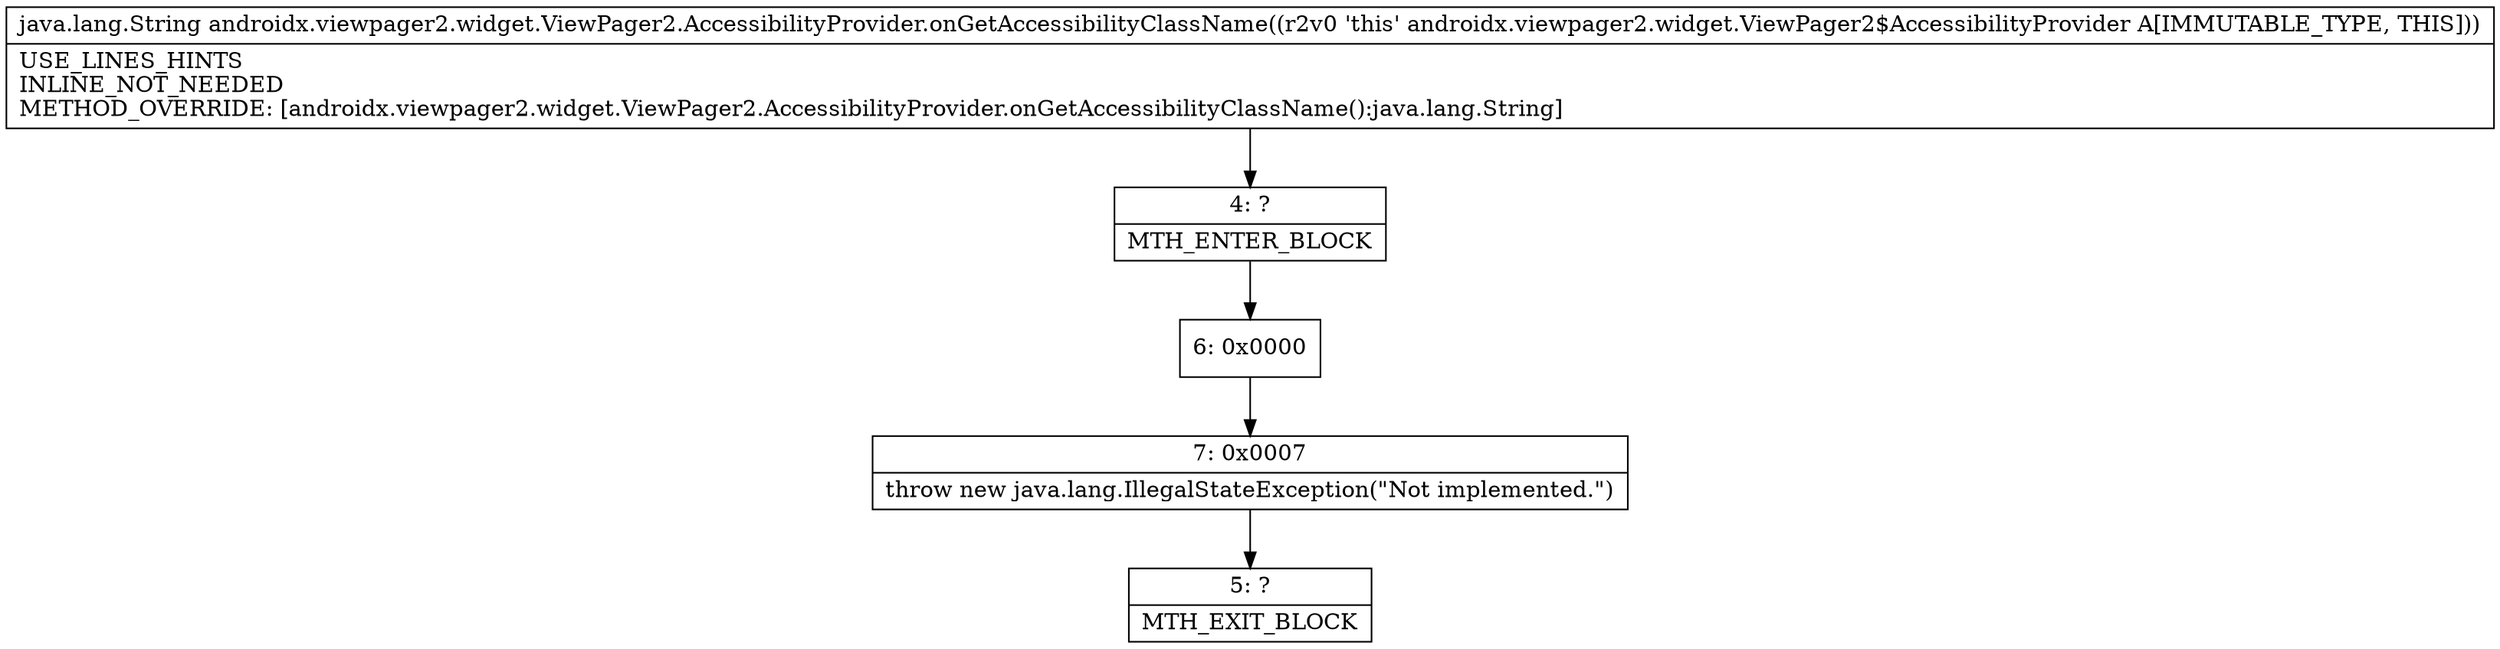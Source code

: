 digraph "CFG forandroidx.viewpager2.widget.ViewPager2.AccessibilityProvider.onGetAccessibilityClassName()Ljava\/lang\/String;" {
Node_4 [shape=record,label="{4\:\ ?|MTH_ENTER_BLOCK\l}"];
Node_6 [shape=record,label="{6\:\ 0x0000}"];
Node_7 [shape=record,label="{7\:\ 0x0007|throw new java.lang.IllegalStateException(\"Not implemented.\")\l}"];
Node_5 [shape=record,label="{5\:\ ?|MTH_EXIT_BLOCK\l}"];
MethodNode[shape=record,label="{java.lang.String androidx.viewpager2.widget.ViewPager2.AccessibilityProvider.onGetAccessibilityClassName((r2v0 'this' androidx.viewpager2.widget.ViewPager2$AccessibilityProvider A[IMMUTABLE_TYPE, THIS]))  | USE_LINES_HINTS\lINLINE_NOT_NEEDED\lMETHOD_OVERRIDE: [androidx.viewpager2.widget.ViewPager2.AccessibilityProvider.onGetAccessibilityClassName():java.lang.String]\l}"];
MethodNode -> Node_4;Node_4 -> Node_6;
Node_6 -> Node_7;
Node_7 -> Node_5;
}

